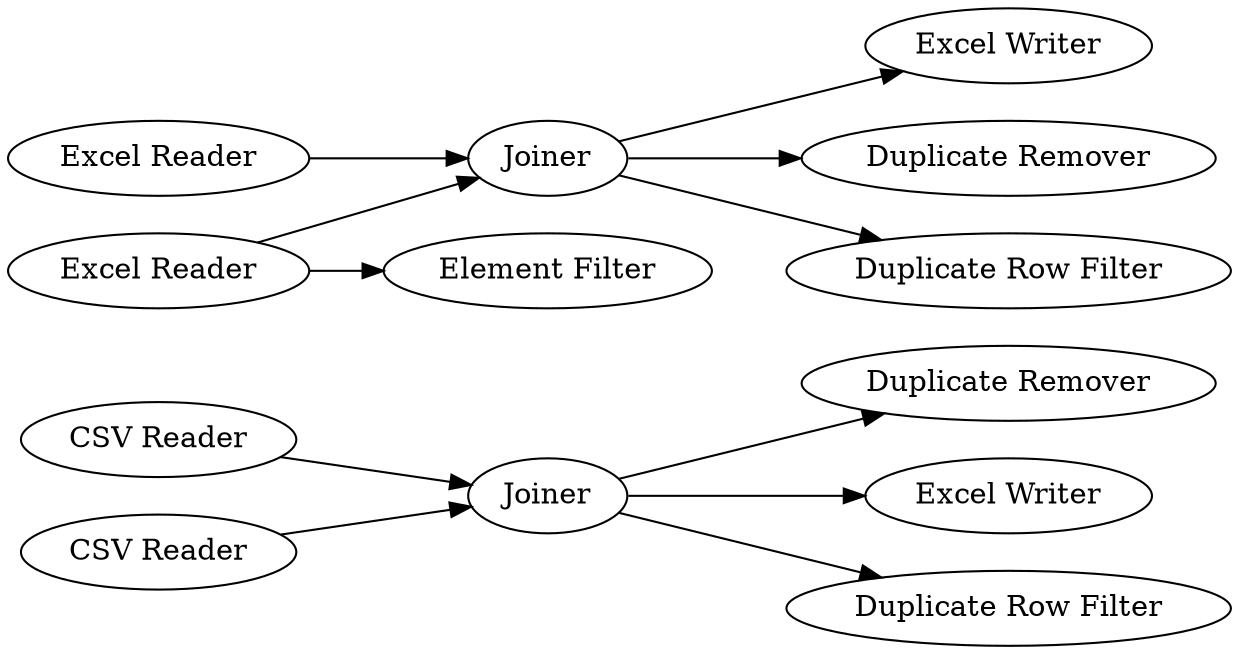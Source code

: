 digraph {
	"-4414208446804085666_1" [label=Joiner]
	"-4414208446804085666_7" [label=Joiner]
	"-4414208446804085666_15" [label="Element Filter"]
	"-4414208446804085666_14" [label="Excel Reader"]
	"-4414208446804085666_6" [label="Duplicate Remover"]
	"-4414208446804085666_3" [label="CSV Reader"]
	"-4414208446804085666_10" [label="Excel Writer"]
	"-4414208446804085666_4" [label="Excel Writer"]
	"-4414208446804085666_13" [label="Excel Reader"]
	"-4414208446804085666_12" [label="Duplicate Remover"]
	"-4414208446804085666_11" [label="Duplicate Row Filter"]
	"-4414208446804085666_2" [label="CSV Reader"]
	"-4414208446804085666_5" [label="Duplicate Row Filter"]
	"-4414208446804085666_13" -> "-4414208446804085666_7"
	"-4414208446804085666_3" -> "-4414208446804085666_1"
	"-4414208446804085666_7" -> "-4414208446804085666_12"
	"-4414208446804085666_1" -> "-4414208446804085666_6"
	"-4414208446804085666_13" -> "-4414208446804085666_15"
	"-4414208446804085666_7" -> "-4414208446804085666_11"
	"-4414208446804085666_14" -> "-4414208446804085666_7"
	"-4414208446804085666_1" -> "-4414208446804085666_5"
	"-4414208446804085666_1" -> "-4414208446804085666_4"
	"-4414208446804085666_7" -> "-4414208446804085666_10"
	"-4414208446804085666_2" -> "-4414208446804085666_1"
	rankdir=LR
}
